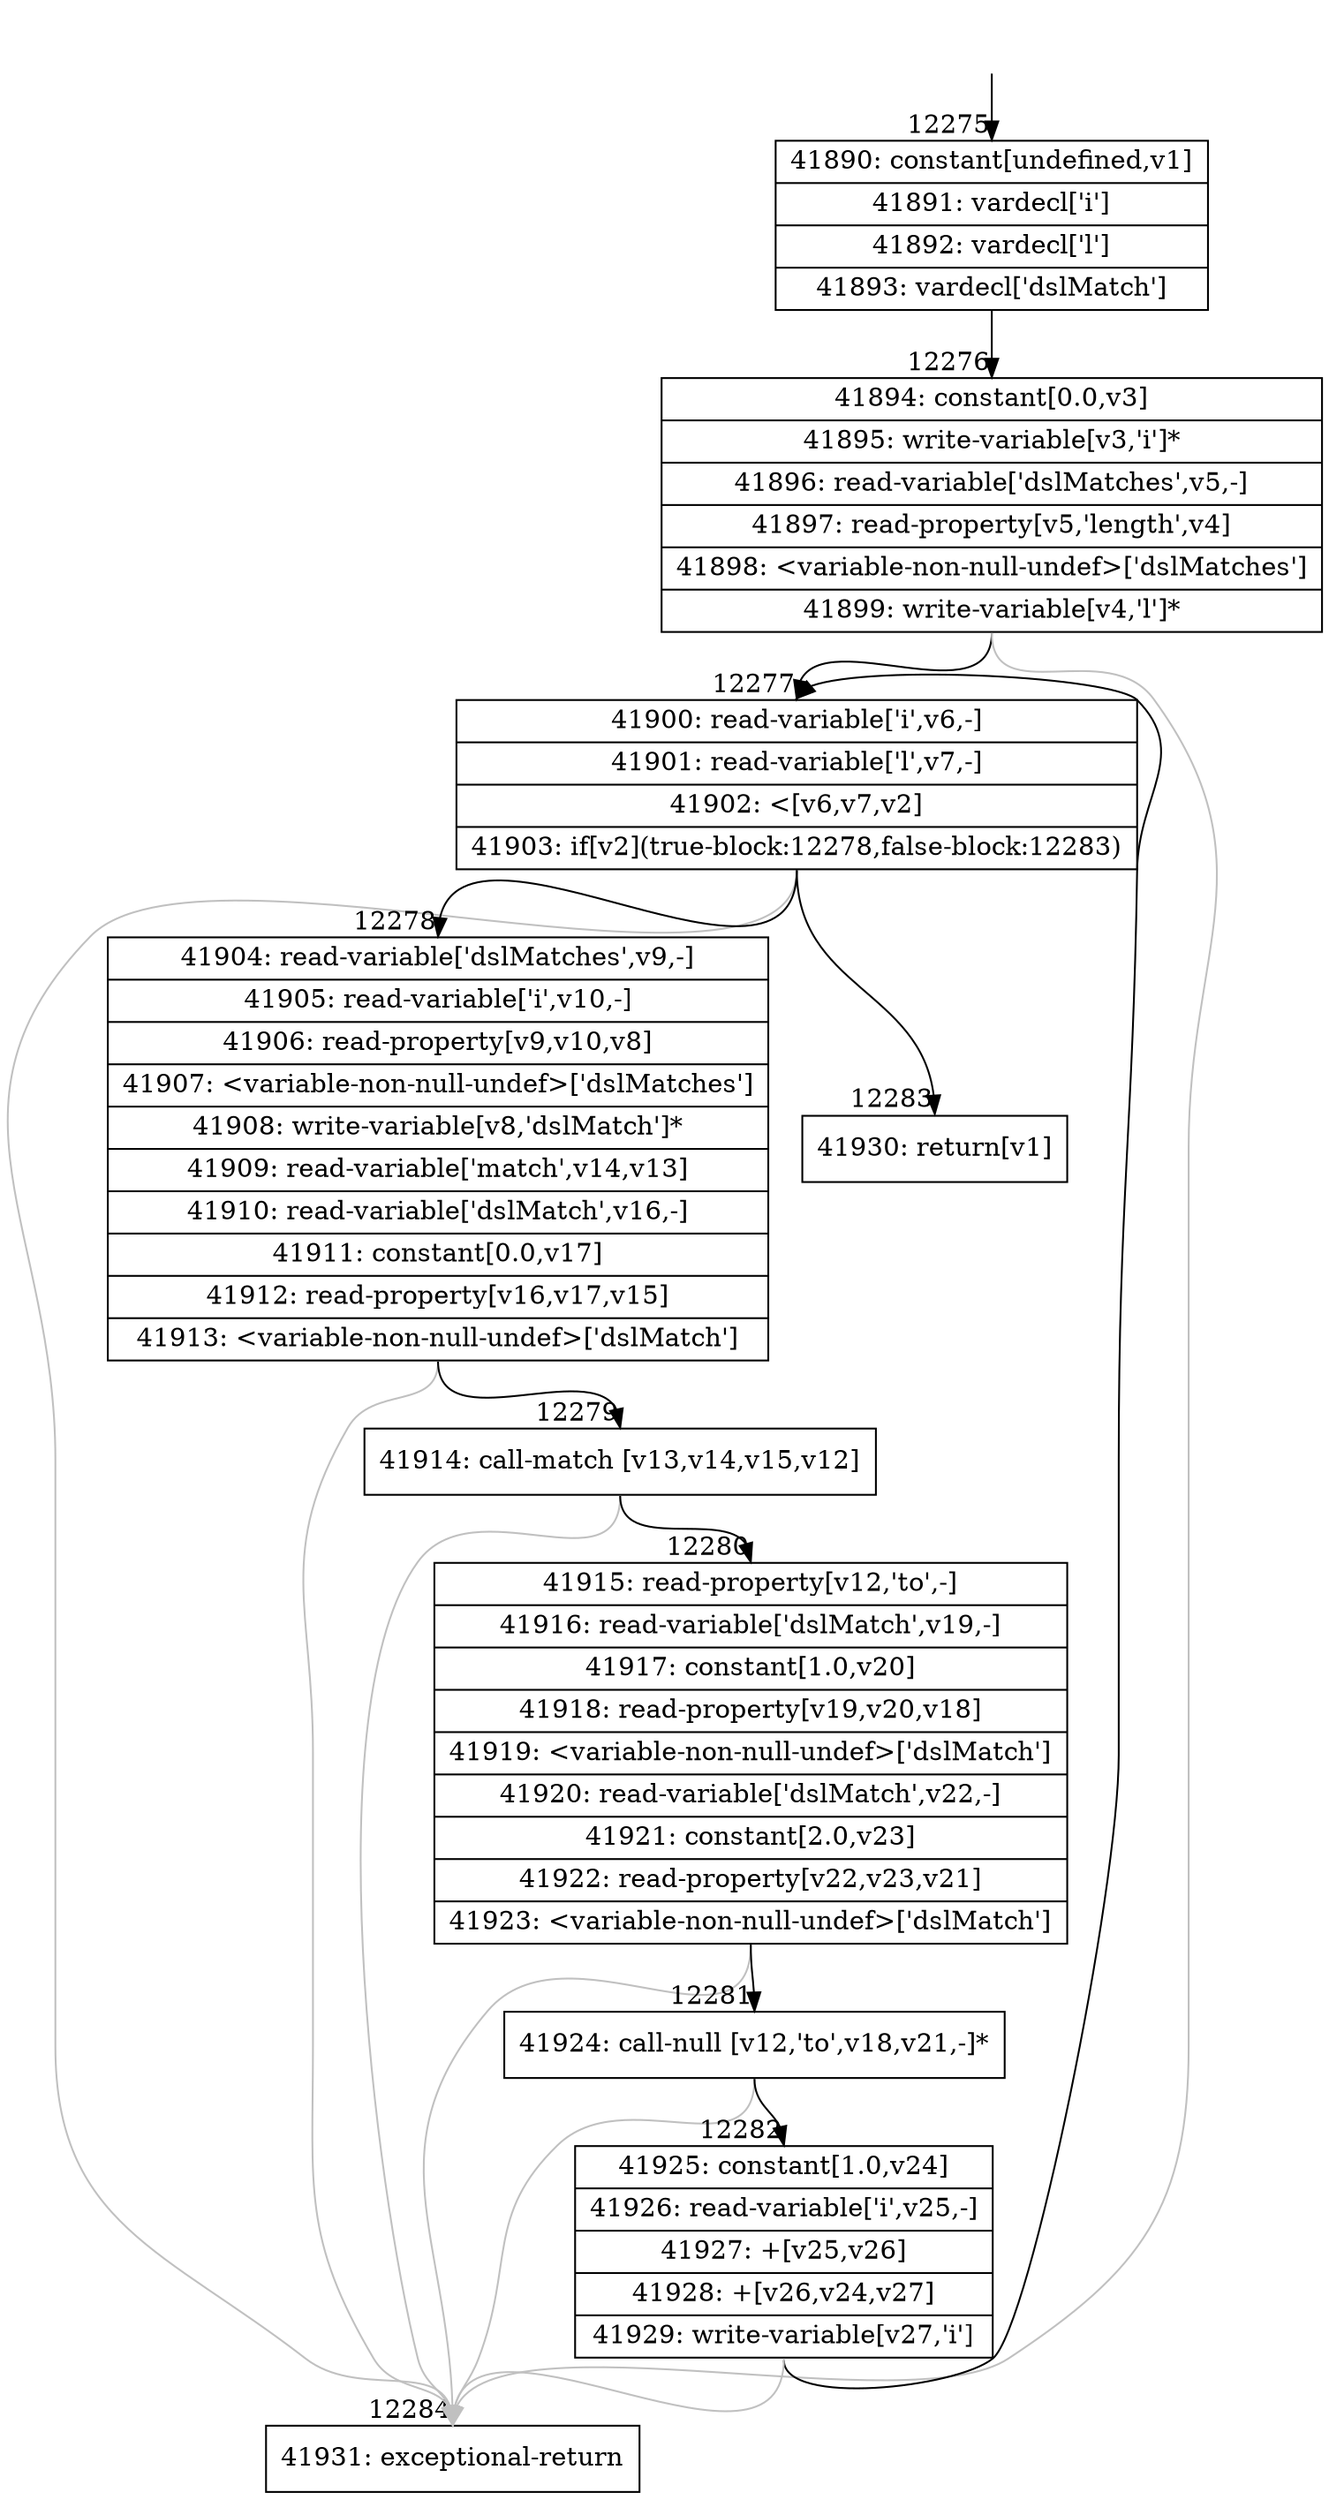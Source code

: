 digraph {
rankdir="TD"
BB_entry1018[shape=none,label=""];
BB_entry1018 -> BB12275 [tailport=s, headport=n, headlabel="    12275"]
BB12275 [shape=record label="{41890: constant[undefined,v1]|41891: vardecl['i']|41892: vardecl['l']|41893: vardecl['dslMatch']}" ] 
BB12275 -> BB12276 [tailport=s, headport=n, headlabel="      12276"]
BB12276 [shape=record label="{41894: constant[0.0,v3]|41895: write-variable[v3,'i']*|41896: read-variable['dslMatches',v5,-]|41897: read-property[v5,'length',v4]|41898: \<variable-non-null-undef\>['dslMatches']|41899: write-variable[v4,'l']*}" ] 
BB12276 -> BB12277 [tailport=s, headport=n, headlabel="      12277"]
BB12276 -> BB12284 [tailport=s, headport=n, color=gray, headlabel="      12284"]
BB12277 [shape=record label="{41900: read-variable['i',v6,-]|41901: read-variable['l',v7,-]|41902: \<[v6,v7,v2]|41903: if[v2](true-block:12278,false-block:12283)}" ] 
BB12277 -> BB12278 [tailport=s, headport=n, headlabel="      12278"]
BB12277 -> BB12283 [tailport=s, headport=n, headlabel="      12283"]
BB12277 -> BB12284 [tailport=s, headport=n, color=gray]
BB12278 [shape=record label="{41904: read-variable['dslMatches',v9,-]|41905: read-variable['i',v10,-]|41906: read-property[v9,v10,v8]|41907: \<variable-non-null-undef\>['dslMatches']|41908: write-variable[v8,'dslMatch']*|41909: read-variable['match',v14,v13]|41910: read-variable['dslMatch',v16,-]|41911: constant[0.0,v17]|41912: read-property[v16,v17,v15]|41913: \<variable-non-null-undef\>['dslMatch']}" ] 
BB12278 -> BB12279 [tailport=s, headport=n, headlabel="      12279"]
BB12278 -> BB12284 [tailport=s, headport=n, color=gray]
BB12279 [shape=record label="{41914: call-match [v13,v14,v15,v12]}" ] 
BB12279 -> BB12280 [tailport=s, headport=n, headlabel="      12280"]
BB12279 -> BB12284 [tailport=s, headport=n, color=gray]
BB12280 [shape=record label="{41915: read-property[v12,'to',-]|41916: read-variable['dslMatch',v19,-]|41917: constant[1.0,v20]|41918: read-property[v19,v20,v18]|41919: \<variable-non-null-undef\>['dslMatch']|41920: read-variable['dslMatch',v22,-]|41921: constant[2.0,v23]|41922: read-property[v22,v23,v21]|41923: \<variable-non-null-undef\>['dslMatch']}" ] 
BB12280 -> BB12281 [tailport=s, headport=n, headlabel="      12281"]
BB12280 -> BB12284 [tailport=s, headport=n, color=gray]
BB12281 [shape=record label="{41924: call-null [v12,'to',v18,v21,-]*}" ] 
BB12281 -> BB12282 [tailport=s, headport=n, headlabel="      12282"]
BB12281 -> BB12284 [tailport=s, headport=n, color=gray]
BB12282 [shape=record label="{41925: constant[1.0,v24]|41926: read-variable['i',v25,-]|41927: +[v25,v26]|41928: +[v26,v24,v27]|41929: write-variable[v27,'i']}" ] 
BB12282 -> BB12277 [tailport=s, headport=n]
BB12282 -> BB12284 [tailport=s, headport=n, color=gray]
BB12283 [shape=record label="{41930: return[v1]}" ] 
BB12284 [shape=record label="{41931: exceptional-return}" ] 
//#$~ 22533
}
